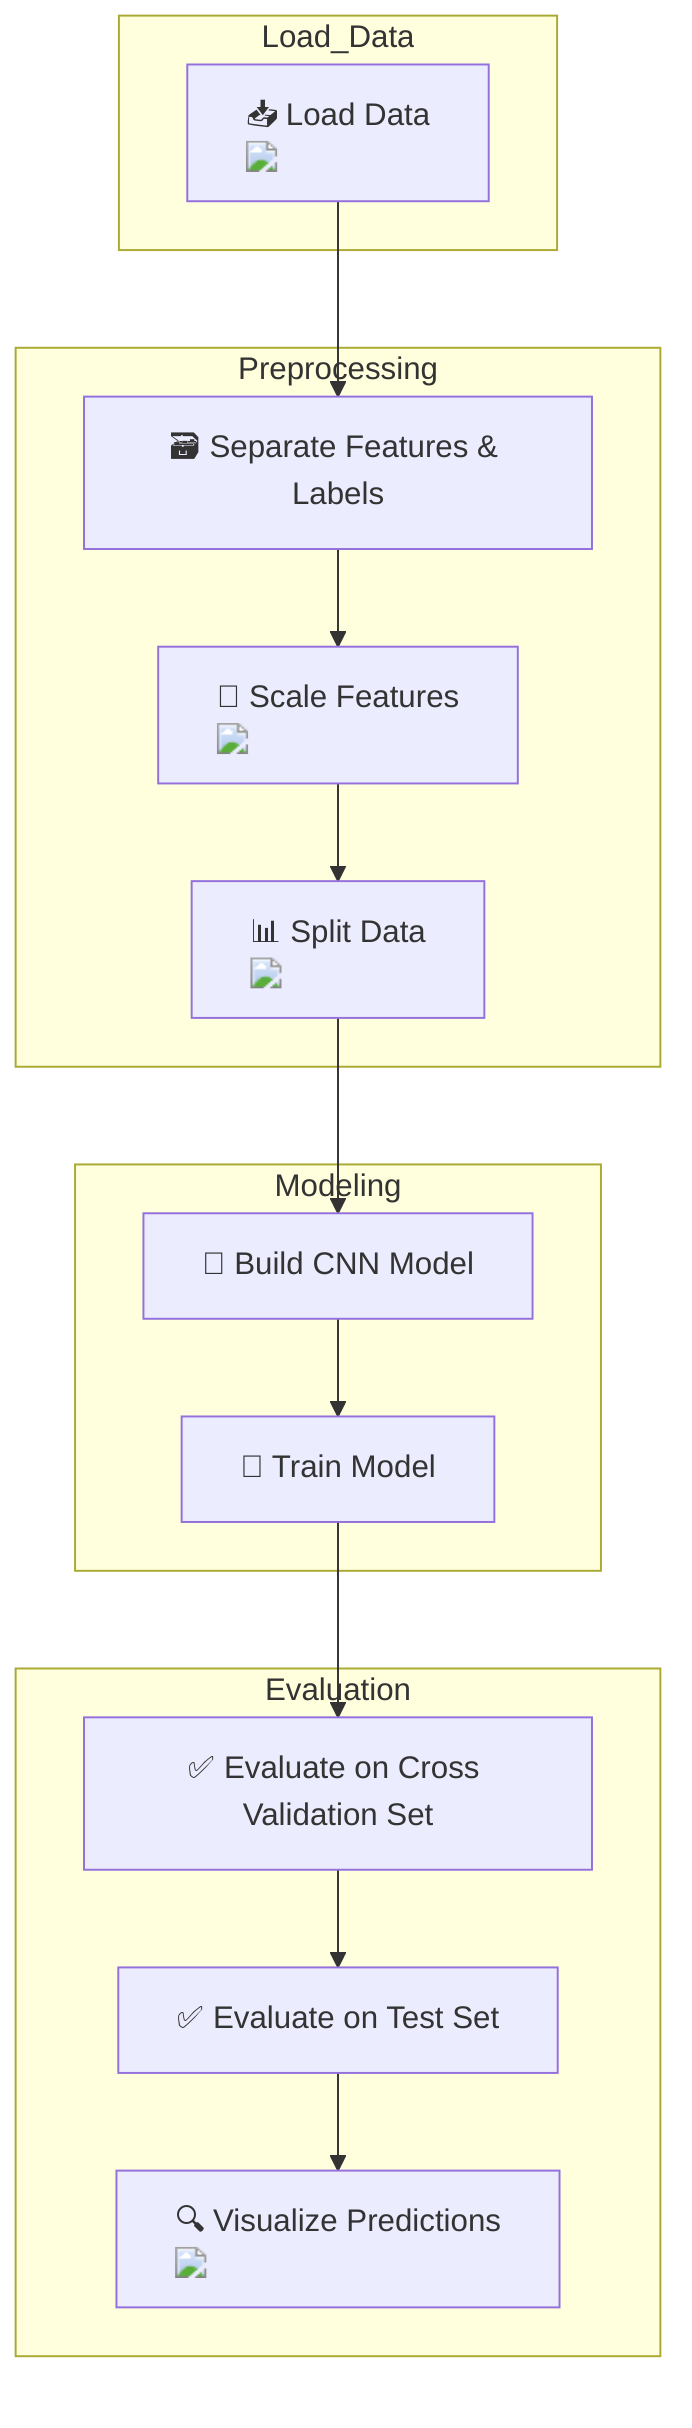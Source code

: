 flowchart TD
    A["📥 Load Data <img src='icons/file.svg'/>"] --> B["🗃️ Separate Features & Labels"]
    B --> C["🔄 Scale Features <img src='dummy_plots/scatter_plot_template.svg'/>"]
    C --> D["📊 Split Data <img src='icons/row_split.svg'/>"]
    D --> E["🧠 Build CNN Model"]
    E --> F["🔄 Train Model"]
    F --> G["✅ Evaluate on Cross Validation Set"]
    G --> H["✅ Evaluate on Test Set"]
    H --> I["🔍 Visualize Predictions <img src='dummy_plots/scatter_plot_template.svg'/>"]

    subgraph Load_Data
        direction TB
        A
    end

    subgraph Preprocessing
        direction TB
        B
        C
        D
    end

    subgraph Modeling
        direction TB
        E
        F
    end

    subgraph Evaluation
        direction TB
        G
        H
        I
    end